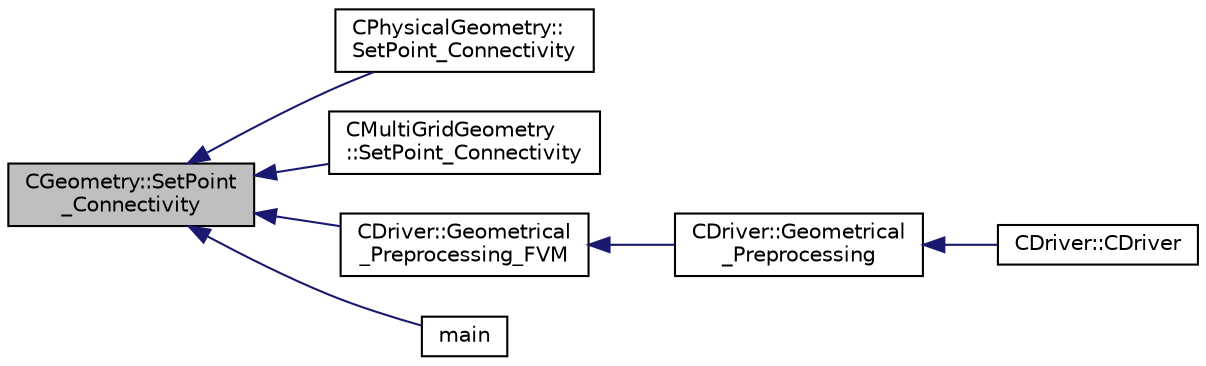 digraph "CGeometry::SetPoint_Connectivity"
{
  edge [fontname="Helvetica",fontsize="10",labelfontname="Helvetica",labelfontsize="10"];
  node [fontname="Helvetica",fontsize="10",shape=record];
  rankdir="LR";
  Node2848 [label="CGeometry::SetPoint\l_Connectivity",height=0.2,width=0.4,color="black", fillcolor="grey75", style="filled", fontcolor="black"];
  Node2848 -> Node2849 [dir="back",color="midnightblue",fontsize="10",style="solid",fontname="Helvetica"];
  Node2849 [label="CPhysicalGeometry::\lSetPoint_Connectivity",height=0.2,width=0.4,color="black", fillcolor="white", style="filled",URL="$class_c_physical_geometry.html#aa74cedf6d14b3d5b857bedd81fc60416",tooltip="Function declaration to avoid partially overridden classes. "];
  Node2848 -> Node2850 [dir="back",color="midnightblue",fontsize="10",style="solid",fontname="Helvetica"];
  Node2850 [label="CMultiGridGeometry\l::SetPoint_Connectivity",height=0.2,width=0.4,color="black", fillcolor="white", style="filled",URL="$class_c_multi_grid_geometry.html#af91bbd126c465e738b0d4ff078e79faa",tooltip="Function declaration to avoid partially overridden classes. "];
  Node2848 -> Node2851 [dir="back",color="midnightblue",fontsize="10",style="solid",fontname="Helvetica"];
  Node2851 [label="CDriver::Geometrical\l_Preprocessing_FVM",height=0.2,width=0.4,color="black", fillcolor="white", style="filled",URL="$class_c_driver.html#a2007d2233a2d935a90140499ec4822a4",tooltip="Geometrical_Preprocessing_FVM. "];
  Node2851 -> Node2852 [dir="back",color="midnightblue",fontsize="10",style="solid",fontname="Helvetica"];
  Node2852 [label="CDriver::Geometrical\l_Preprocessing",height=0.2,width=0.4,color="black", fillcolor="white", style="filled",URL="$class_c_driver.html#ad3d55fa299acdb779a7772bcee249004",tooltip="Construction of the edge-based data structure and the multigrid structure. "];
  Node2852 -> Node2853 [dir="back",color="midnightblue",fontsize="10",style="solid",fontname="Helvetica"];
  Node2853 [label="CDriver::CDriver",height=0.2,width=0.4,color="black", fillcolor="white", style="filled",URL="$class_c_driver.html#a3fca4a013a6efa9bbb38fe78a86b5f3d",tooltip="Constructor of the class. "];
  Node2848 -> Node2854 [dir="back",color="midnightblue",fontsize="10",style="solid",fontname="Helvetica"];
  Node2854 [label="main",height=0.2,width=0.4,color="black", fillcolor="white", style="filled",URL="$_s_u2___d_e_f_8cpp.html#a0ddf1224851353fc92bfbff6f499fa97"];
}
